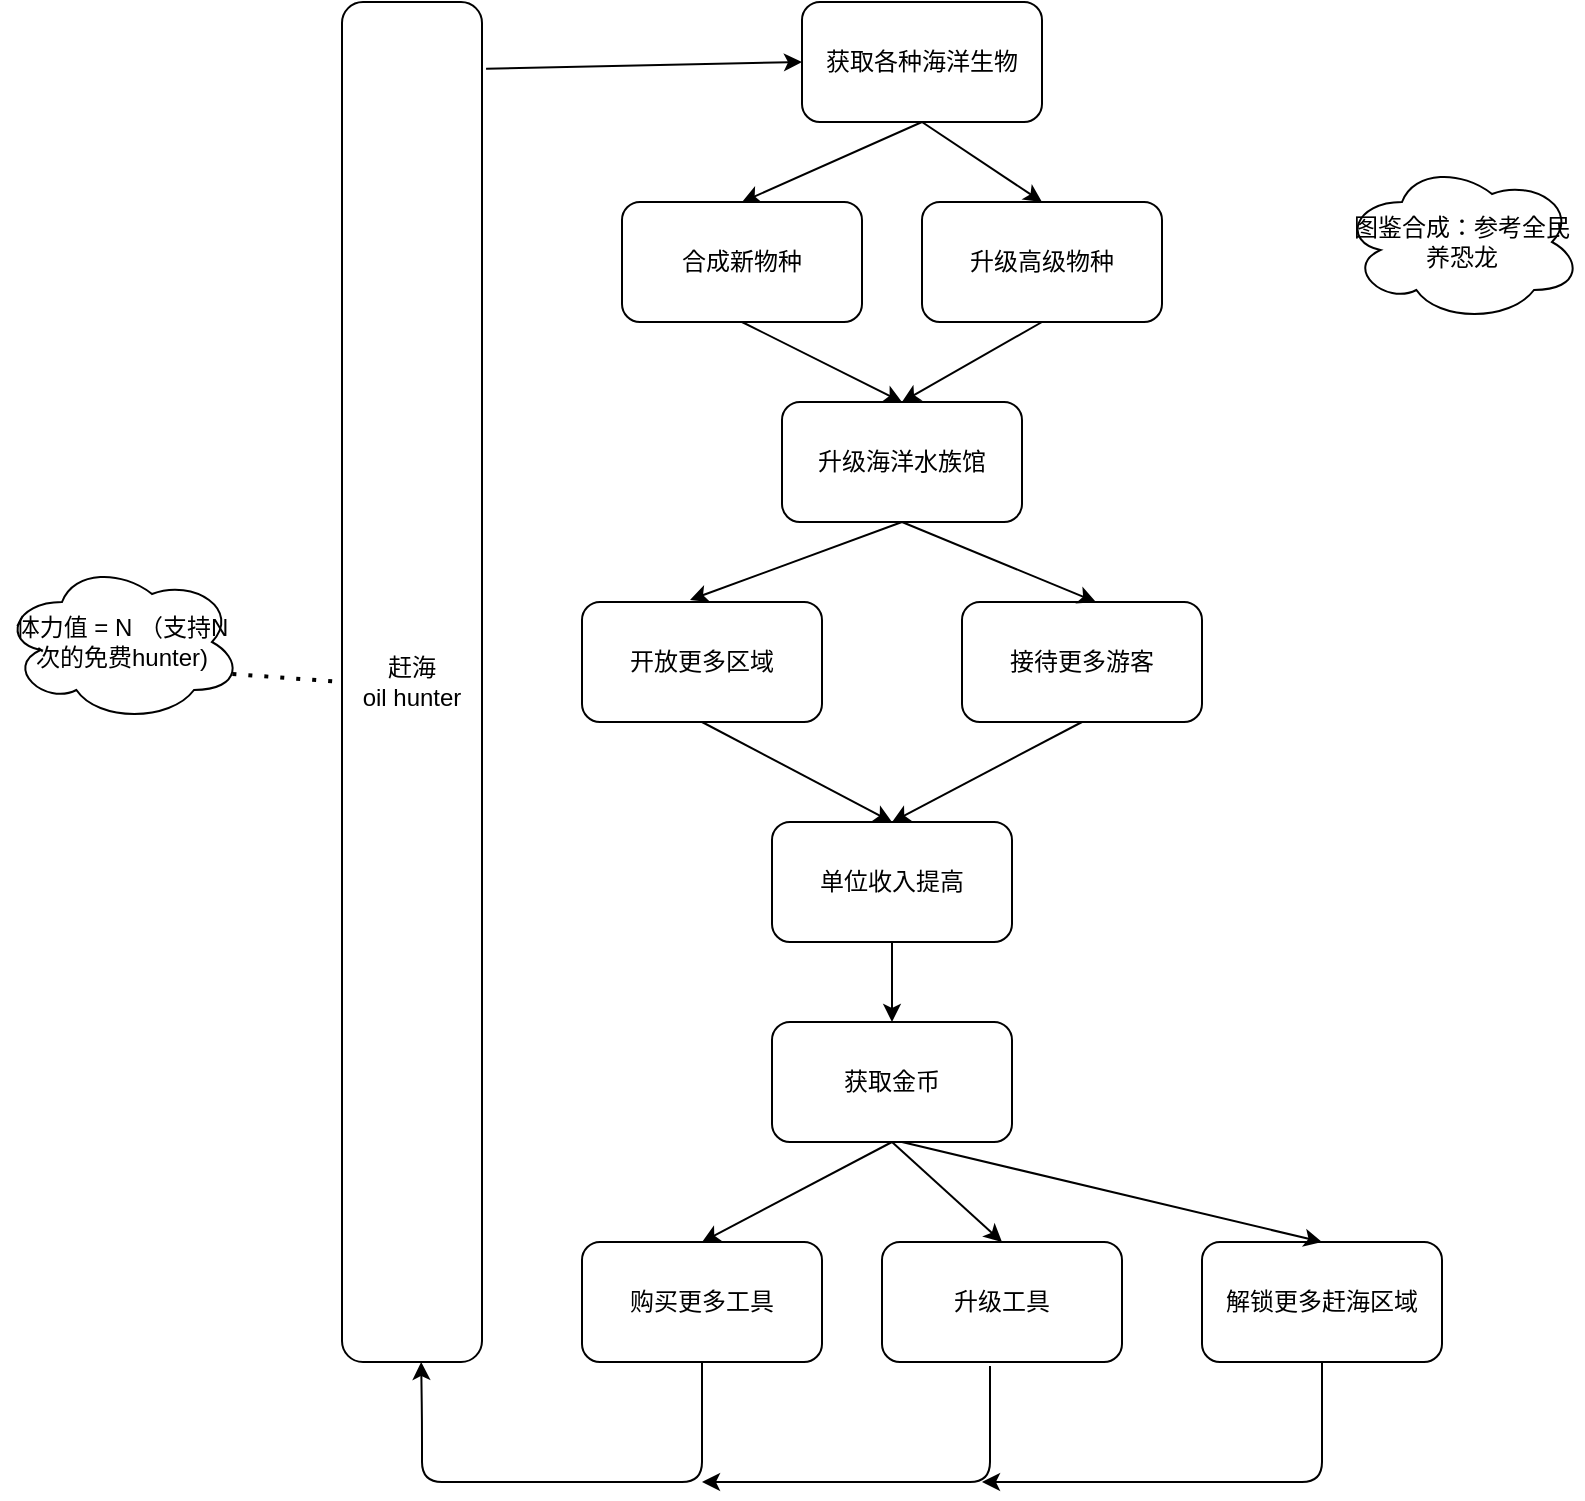 <mxfile version="13.7.3" type="github">
  <diagram id="iloBVElaY7iQLS_CqcDA" name="第 1 页">
    <mxGraphModel dx="932" dy="523" grid="1" gridSize="10" guides="1" tooltips="1" connect="1" arrows="1" fold="1" page="1" pageScale="1" pageWidth="850" pageHeight="1100" math="0" shadow="0">
      <root>
        <mxCell id="0" />
        <mxCell id="1" parent="0" />
        <mxCell id="ugmz32tfJayoeNNLECNe-1" value="赶海&lt;br&gt;oil hunter" style="rounded=1;whiteSpace=wrap;html=1;" vertex="1" parent="1">
          <mxGeometry x="210" y="130" width="70" height="680" as="geometry" />
        </mxCell>
        <mxCell id="ugmz32tfJayoeNNLECNe-2" value="" style="endArrow=classic;html=1;exitX=1.029;exitY=0.049;exitDx=0;exitDy=0;exitPerimeter=0;" edge="1" parent="1" source="ugmz32tfJayoeNNLECNe-1">
          <mxGeometry width="50" height="50" relative="1" as="geometry">
            <mxPoint x="300" y="190" as="sourcePoint" />
            <mxPoint x="440" y="160" as="targetPoint" />
          </mxGeometry>
        </mxCell>
        <mxCell id="ugmz32tfJayoeNNLECNe-3" value="获取各种海洋生物" style="rounded=1;whiteSpace=wrap;html=1;" vertex="1" parent="1">
          <mxGeometry x="440" y="130" width="120" height="60" as="geometry" />
        </mxCell>
        <mxCell id="ugmz32tfJayoeNNLECNe-4" value="合成新物种" style="rounded=1;whiteSpace=wrap;html=1;" vertex="1" parent="1">
          <mxGeometry x="350" y="230" width="120" height="60" as="geometry" />
        </mxCell>
        <mxCell id="ugmz32tfJayoeNNLECNe-5" value="升级高级物种" style="rounded=1;whiteSpace=wrap;html=1;" vertex="1" parent="1">
          <mxGeometry x="500" y="230" width="120" height="60" as="geometry" />
        </mxCell>
        <mxCell id="ugmz32tfJayoeNNLECNe-6" value="" style="endArrow=classic;html=1;exitX=0.5;exitY=1;exitDx=0;exitDy=0;entryX=0.5;entryY=0;entryDx=0;entryDy=0;" edge="1" parent="1" source="ugmz32tfJayoeNNLECNe-3" target="ugmz32tfJayoeNNLECNe-4">
          <mxGeometry width="50" height="50" relative="1" as="geometry">
            <mxPoint x="560" y="190" as="sourcePoint" />
            <mxPoint x="610" y="140" as="targetPoint" />
          </mxGeometry>
        </mxCell>
        <mxCell id="ugmz32tfJayoeNNLECNe-7" value="" style="endArrow=classic;html=1;entryX=0.5;entryY=0;entryDx=0;entryDy=0;exitX=0.5;exitY=1;exitDx=0;exitDy=0;" edge="1" parent="1" source="ugmz32tfJayoeNNLECNe-3" target="ugmz32tfJayoeNNLECNe-5">
          <mxGeometry width="50" height="50" relative="1" as="geometry">
            <mxPoint x="560" y="160" as="sourcePoint" />
            <mxPoint x="630" y="250" as="targetPoint" />
          </mxGeometry>
        </mxCell>
        <mxCell id="ugmz32tfJayoeNNLECNe-8" value="升级海洋水族馆" style="rounded=1;whiteSpace=wrap;html=1;" vertex="1" parent="1">
          <mxGeometry x="430" y="330" width="120" height="60" as="geometry" />
        </mxCell>
        <mxCell id="ugmz32tfJayoeNNLECNe-9" value="开放更多区域" style="rounded=1;whiteSpace=wrap;html=1;" vertex="1" parent="1">
          <mxGeometry x="330" y="430" width="120" height="60" as="geometry" />
        </mxCell>
        <mxCell id="ugmz32tfJayoeNNLECNe-10" value="接待更多游客" style="rounded=1;whiteSpace=wrap;html=1;" vertex="1" parent="1">
          <mxGeometry x="520" y="430" width="120" height="60" as="geometry" />
        </mxCell>
        <mxCell id="ugmz32tfJayoeNNLECNe-11" value="单位收入提高" style="rounded=1;whiteSpace=wrap;html=1;" vertex="1" parent="1">
          <mxGeometry x="425" y="540" width="120" height="60" as="geometry" />
        </mxCell>
        <mxCell id="ugmz32tfJayoeNNLECNe-12" value="获取金币" style="rounded=1;whiteSpace=wrap;html=1;" vertex="1" parent="1">
          <mxGeometry x="425" y="640" width="120" height="60" as="geometry" />
        </mxCell>
        <mxCell id="ugmz32tfJayoeNNLECNe-13" value="购买更多工具" style="rounded=1;whiteSpace=wrap;html=1;" vertex="1" parent="1">
          <mxGeometry x="330" y="750" width="120" height="60" as="geometry" />
        </mxCell>
        <mxCell id="ugmz32tfJayoeNNLECNe-14" value="升级工具" style="rounded=1;whiteSpace=wrap;html=1;" vertex="1" parent="1">
          <mxGeometry x="480" y="750" width="120" height="60" as="geometry" />
        </mxCell>
        <mxCell id="ugmz32tfJayoeNNLECNe-15" value="" style="endArrow=classic;html=1;exitX=0.5;exitY=1;exitDx=0;exitDy=0;entryX=0.5;entryY=0;entryDx=0;entryDy=0;" edge="1" parent="1" source="ugmz32tfJayoeNNLECNe-4" target="ugmz32tfJayoeNNLECNe-8">
          <mxGeometry width="50" height="50" relative="1" as="geometry">
            <mxPoint x="270" y="410" as="sourcePoint" />
            <mxPoint x="320" y="360" as="targetPoint" />
          </mxGeometry>
        </mxCell>
        <mxCell id="ugmz32tfJayoeNNLECNe-16" value="" style="endArrow=classic;html=1;exitX=0.5;exitY=1;exitDx=0;exitDy=0;entryX=0.5;entryY=0;entryDx=0;entryDy=0;" edge="1" parent="1" source="ugmz32tfJayoeNNLECNe-5" target="ugmz32tfJayoeNNLECNe-8">
          <mxGeometry width="50" height="50" relative="1" as="geometry">
            <mxPoint x="530" y="340" as="sourcePoint" />
            <mxPoint x="580" y="290" as="targetPoint" />
          </mxGeometry>
        </mxCell>
        <mxCell id="ugmz32tfJayoeNNLECNe-17" value="" style="endArrow=classic;html=1;exitX=0.5;exitY=1;exitDx=0;exitDy=0;entryX=0.45;entryY=-0.017;entryDx=0;entryDy=0;entryPerimeter=0;" edge="1" parent="1" source="ugmz32tfJayoeNNLECNe-8" target="ugmz32tfJayoeNNLECNe-9">
          <mxGeometry width="50" height="50" relative="1" as="geometry">
            <mxPoint x="210" y="440" as="sourcePoint" />
            <mxPoint x="260" y="390" as="targetPoint" />
          </mxGeometry>
        </mxCell>
        <mxCell id="ugmz32tfJayoeNNLECNe-18" value="" style="endArrow=classic;html=1;exitX=0.5;exitY=1;exitDx=0;exitDy=0;entryX=0.558;entryY=0;entryDx=0;entryDy=0;entryPerimeter=0;" edge="1" parent="1" source="ugmz32tfJayoeNNLECNe-8" target="ugmz32tfJayoeNNLECNe-10">
          <mxGeometry width="50" height="50" relative="1" as="geometry">
            <mxPoint x="210" y="500" as="sourcePoint" />
            <mxPoint x="260" y="450" as="targetPoint" />
          </mxGeometry>
        </mxCell>
        <mxCell id="ugmz32tfJayoeNNLECNe-19" value="" style="endArrow=classic;html=1;exitX=0.5;exitY=1;exitDx=0;exitDy=0;entryX=0.5;entryY=0;entryDx=0;entryDy=0;" edge="1" parent="1" source="ugmz32tfJayoeNNLECNe-9" target="ugmz32tfJayoeNNLECNe-11">
          <mxGeometry width="50" height="50" relative="1" as="geometry">
            <mxPoint x="270" y="580" as="sourcePoint" />
            <mxPoint x="320" y="530" as="targetPoint" />
          </mxGeometry>
        </mxCell>
        <mxCell id="ugmz32tfJayoeNNLECNe-20" value="" style="endArrow=classic;html=1;exitX=0.5;exitY=1;exitDx=0;exitDy=0;entryX=0.5;entryY=0;entryDx=0;entryDy=0;" edge="1" parent="1" source="ugmz32tfJayoeNNLECNe-10" target="ugmz32tfJayoeNNLECNe-11">
          <mxGeometry width="50" height="50" relative="1" as="geometry">
            <mxPoint x="300" y="540" as="sourcePoint" />
            <mxPoint x="290" y="510" as="targetPoint" />
          </mxGeometry>
        </mxCell>
        <mxCell id="ugmz32tfJayoeNNLECNe-21" value="" style="endArrow=classic;html=1;exitX=0.5;exitY=1;exitDx=0;exitDy=0;" edge="1" parent="1" source="ugmz32tfJayoeNNLECNe-11" target="ugmz32tfJayoeNNLECNe-12">
          <mxGeometry width="50" height="50" relative="1" as="geometry">
            <mxPoint x="260" y="680" as="sourcePoint" />
            <mxPoint x="310" y="630" as="targetPoint" />
          </mxGeometry>
        </mxCell>
        <mxCell id="ugmz32tfJayoeNNLECNe-22" value="" style="endArrow=classic;html=1;exitX=0.5;exitY=1;exitDx=0;exitDy=0;entryX=0.5;entryY=0;entryDx=0;entryDy=0;" edge="1" parent="1" source="ugmz32tfJayoeNNLECNe-12" target="ugmz32tfJayoeNNLECNe-13">
          <mxGeometry width="50" height="50" relative="1" as="geometry">
            <mxPoint x="220" y="750" as="sourcePoint" />
            <mxPoint x="270" y="700" as="targetPoint" />
          </mxGeometry>
        </mxCell>
        <mxCell id="ugmz32tfJayoeNNLECNe-23" value="" style="endArrow=classic;html=1;exitX=0.5;exitY=1;exitDx=0;exitDy=0;entryX=0.5;entryY=0;entryDx=0;entryDy=0;" edge="1" parent="1" source="ugmz32tfJayoeNNLECNe-12" target="ugmz32tfJayoeNNLECNe-14">
          <mxGeometry width="50" height="50" relative="1" as="geometry">
            <mxPoint x="230" y="810" as="sourcePoint" />
            <mxPoint x="280" y="760" as="targetPoint" />
          </mxGeometry>
        </mxCell>
        <mxCell id="ugmz32tfJayoeNNLECNe-24" value="解锁更多赶海区域" style="rounded=1;whiteSpace=wrap;html=1;" vertex="1" parent="1">
          <mxGeometry x="640" y="750" width="120" height="60" as="geometry" />
        </mxCell>
        <mxCell id="ugmz32tfJayoeNNLECNe-25" value="" style="endArrow=classic;html=1;entryX=0.5;entryY=0;entryDx=0;entryDy=0;" edge="1" parent="1" target="ugmz32tfJayoeNNLECNe-24">
          <mxGeometry width="50" height="50" relative="1" as="geometry">
            <mxPoint x="490" y="700" as="sourcePoint" />
            <mxPoint x="270" y="810" as="targetPoint" />
          </mxGeometry>
        </mxCell>
        <mxCell id="ugmz32tfJayoeNNLECNe-26" value="" style="endArrow=classic;html=1;exitX=0.5;exitY=1;exitDx=0;exitDy=0;" edge="1" parent="1" source="ugmz32tfJayoeNNLECNe-13" target="ugmz32tfJayoeNNLECNe-1">
          <mxGeometry width="50" height="50" relative="1" as="geometry">
            <mxPoint x="310" y="930" as="sourcePoint" />
            <mxPoint x="270" y="340" as="targetPoint" />
            <Array as="points">
              <mxPoint x="390" y="870" />
              <mxPoint x="250" y="870" />
              <mxPoint x="250" y="840" />
            </Array>
          </mxGeometry>
        </mxCell>
        <mxCell id="ugmz32tfJayoeNNLECNe-27" value="" style="endArrow=classic;html=1;exitX=0.45;exitY=1.033;exitDx=0;exitDy=0;exitPerimeter=0;" edge="1" parent="1" source="ugmz32tfJayoeNNLECNe-14">
          <mxGeometry width="50" height="50" relative="1" as="geometry">
            <mxPoint x="495" y="900" as="sourcePoint" />
            <mxPoint x="390" y="870" as="targetPoint" />
            <Array as="points">
              <mxPoint x="534" y="870" />
            </Array>
          </mxGeometry>
        </mxCell>
        <mxCell id="ugmz32tfJayoeNNLECNe-28" value="" style="endArrow=classic;html=1;exitX=0.5;exitY=1;exitDx=0;exitDy=0;" edge="1" parent="1" source="ugmz32tfJayoeNNLECNe-24">
          <mxGeometry width="50" height="50" relative="1" as="geometry">
            <mxPoint x="670" y="900" as="sourcePoint" />
            <mxPoint x="530" y="870" as="targetPoint" />
            <Array as="points">
              <mxPoint x="700" y="870" />
            </Array>
          </mxGeometry>
        </mxCell>
        <mxCell id="ugmz32tfJayoeNNLECNe-32" value="" style="endArrow=none;dashed=1;html=1;dashPattern=1 3;strokeWidth=2;exitX=0.96;exitY=0.7;exitDx=0;exitDy=0;entryX=0;entryY=0.5;entryDx=0;entryDy=0;exitPerimeter=0;" edge="1" parent="1" source="ugmz32tfJayoeNNLECNe-33" target="ugmz32tfJayoeNNLECNe-1">
          <mxGeometry width="50" height="50" relative="1" as="geometry">
            <mxPoint x="160" y="470" as="sourcePoint" />
            <mxPoint x="140" y="530" as="targetPoint" />
          </mxGeometry>
        </mxCell>
        <mxCell id="ugmz32tfJayoeNNLECNe-33" value="&lt;span&gt;体力值 = N （支持N次的免费hunter)&lt;/span&gt;" style="ellipse;shape=cloud;whiteSpace=wrap;html=1;" vertex="1" parent="1">
          <mxGeometry x="40" y="410" width="120" height="80" as="geometry" />
        </mxCell>
        <mxCell id="ugmz32tfJayoeNNLECNe-34" value="图鉴合成：参考全民养恐龙" style="ellipse;shape=cloud;whiteSpace=wrap;html=1;" vertex="1" parent="1">
          <mxGeometry x="710" y="210" width="120" height="80" as="geometry" />
        </mxCell>
      </root>
    </mxGraphModel>
  </diagram>
</mxfile>

